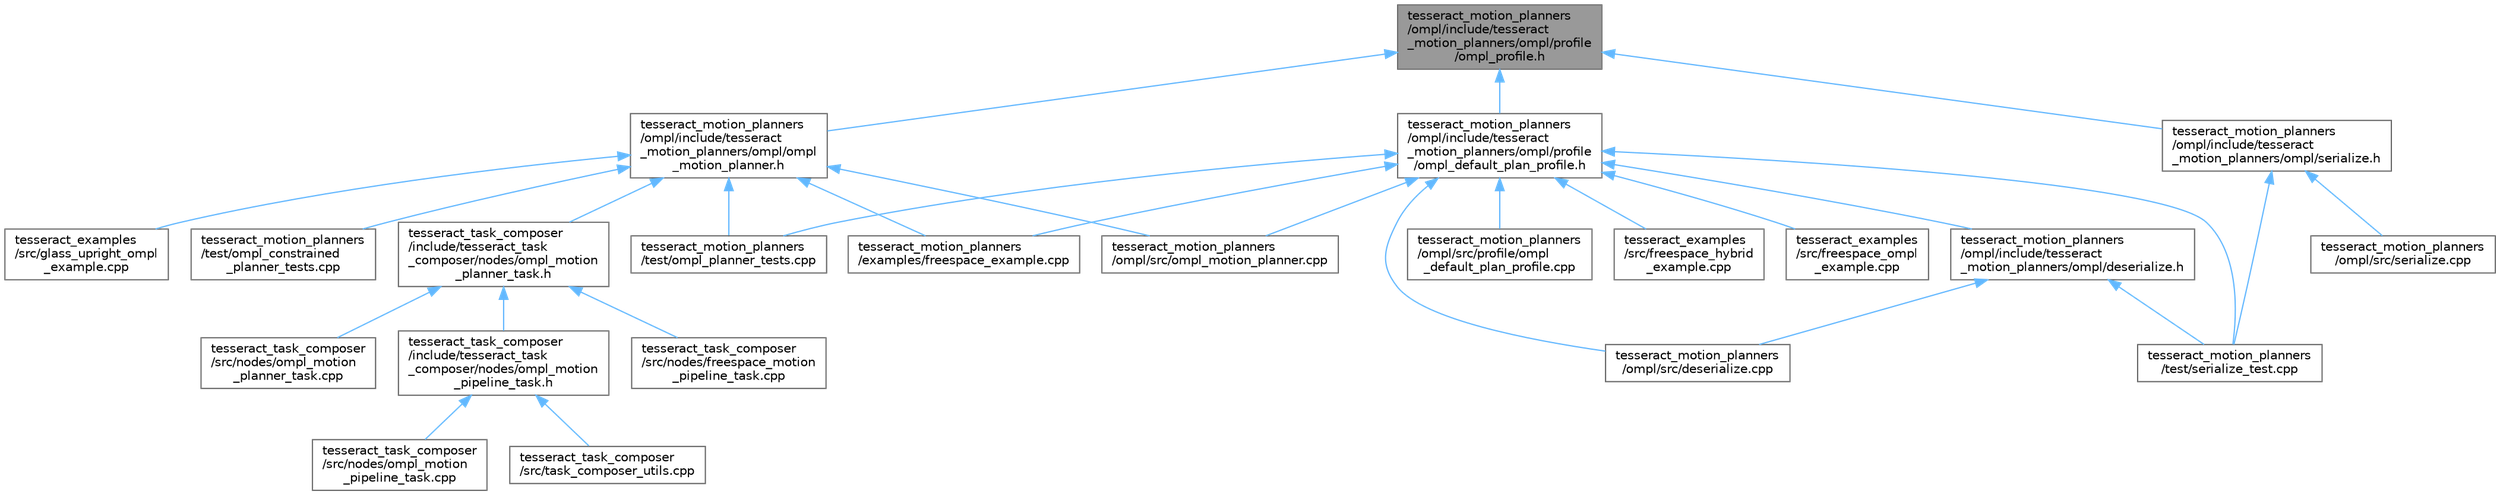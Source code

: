 digraph "tesseract_motion_planners/ompl/include/tesseract_motion_planners/ompl/profile/ompl_profile.h"
{
 // LATEX_PDF_SIZE
  bgcolor="transparent";
  edge [fontname=Helvetica,fontsize=10,labelfontname=Helvetica,labelfontsize=10];
  node [fontname=Helvetica,fontsize=10,shape=box,height=0.2,width=0.4];
  Node1 [label="tesseract_motion_planners\l/ompl/include/tesseract\l_motion_planners/ompl/profile\l/ompl_profile.h",height=0.2,width=0.4,color="gray40", fillcolor="grey60", style="filled", fontcolor="black",tooltip="Tesseract OMPL profile."];
  Node1 -> Node2 [dir="back",color="steelblue1",style="solid"];
  Node2 [label="tesseract_motion_planners\l/ompl/include/tesseract\l_motion_planners/ompl/ompl\l_motion_planner.h",height=0.2,width=0.4,color="grey40", fillcolor="white", style="filled",URL="$d2/dec/ompl__motion__planner_8h.html",tooltip="Tesseract OMPL motion planner."];
  Node2 -> Node3 [dir="back",color="steelblue1",style="solid"];
  Node3 [label="tesseract_examples\l/src/glass_upright_ompl\l_example.cpp",height=0.2,width=0.4,color="grey40", fillcolor="white", style="filled",URL="$d6/d0e/glass__upright__ompl__example_8cpp.html",tooltip="Glass upright OMPL example implementation."];
  Node2 -> Node4 [dir="back",color="steelblue1",style="solid"];
  Node4 [label="tesseract_motion_planners\l/examples/freespace_example.cpp",height=0.2,width=0.4,color="grey40", fillcolor="white", style="filled",URL="$d4/d82/freespace__example_8cpp.html",tooltip="Freespace motion planning example."];
  Node2 -> Node5 [dir="back",color="steelblue1",style="solid"];
  Node5 [label="tesseract_motion_planners\l/ompl/src/ompl_motion_planner.cpp",height=0.2,width=0.4,color="grey40", fillcolor="white", style="filled",URL="$d8/d63/ompl__motion__planner_8cpp.html",tooltip="Tesseract OMPL motion planner."];
  Node2 -> Node6 [dir="back",color="steelblue1",style="solid"];
  Node6 [label="tesseract_motion_planners\l/test/ompl_constrained\l_planner_tests.cpp",height=0.2,width=0.4,color="grey40", fillcolor="white", style="filled",URL="$d7/da8/ompl__constrained__planner__tests_8cpp.html",tooltip="This contains unit test ompl constrained planning."];
  Node2 -> Node7 [dir="back",color="steelblue1",style="solid"];
  Node7 [label="tesseract_motion_planners\l/test/ompl_planner_tests.cpp",height=0.2,width=0.4,color="grey40", fillcolor="white", style="filled",URL="$d9/d5d/ompl__planner__tests_8cpp.html",tooltip="This contains unit test for the tesseract descartes planner."];
  Node2 -> Node8 [dir="back",color="steelblue1",style="solid"];
  Node8 [label="tesseract_task_composer\l/include/tesseract_task\l_composer/nodes/ompl_motion\l_planner_task.h",height=0.2,width=0.4,color="grey40", fillcolor="white", style="filled",URL="$d6/d00/ompl__motion__planner__task_8h.html",tooltip="OMPL motion planning pipeline."];
  Node8 -> Node9 [dir="back",color="steelblue1",style="solid"];
  Node9 [label="tesseract_task_composer\l/include/tesseract_task\l_composer/nodes/ompl_motion\l_pipeline_task.h",height=0.2,width=0.4,color="grey40", fillcolor="white", style="filled",URL="$d0/de5/ompl__motion__pipeline__task_8h.html",tooltip=" "];
  Node9 -> Node10 [dir="back",color="steelblue1",style="solid"];
  Node10 [label="tesseract_task_composer\l/src/nodes/ompl_motion\l_pipeline_task.cpp",height=0.2,width=0.4,color="grey40", fillcolor="white", style="filled",URL="$d6/d5c/ompl__motion__pipeline__task_8cpp.html",tooltip=" "];
  Node9 -> Node11 [dir="back",color="steelblue1",style="solid"];
  Node11 [label="tesseract_task_composer\l/src/task_composer_utils.cpp",height=0.2,width=0.4,color="grey40", fillcolor="white", style="filled",URL="$d7/d3a/task__composer__utils_8cpp.html",tooltip="A task composer utils."];
  Node8 -> Node12 [dir="back",color="steelblue1",style="solid"];
  Node12 [label="tesseract_task_composer\l/src/nodes/freespace_motion\l_pipeline_task.cpp",height=0.2,width=0.4,color="grey40", fillcolor="white", style="filled",URL="$d9/d89/freespace__motion__pipeline__task_8cpp.html",tooltip=" "];
  Node8 -> Node13 [dir="back",color="steelblue1",style="solid"];
  Node13 [label="tesseract_task_composer\l/src/nodes/ompl_motion\l_planner_task.cpp",height=0.2,width=0.4,color="grey40", fillcolor="white", style="filled",URL="$d0/de2/ompl__motion__planner__task_8cpp.html",tooltip="OMPL motion planner task."];
  Node1 -> Node14 [dir="back",color="steelblue1",style="solid"];
  Node14 [label="tesseract_motion_planners\l/ompl/include/tesseract\l_motion_planners/ompl/profile\l/ompl_default_plan_profile.h",height=0.2,width=0.4,color="grey40", fillcolor="white", style="filled",URL="$d8/d16/ompl__default__plan__profile_8h.html",tooltip="Tesseract OMPL default plan profile."];
  Node14 -> Node15 [dir="back",color="steelblue1",style="solid"];
  Node15 [label="tesseract_examples\l/src/freespace_hybrid\l_example.cpp",height=0.2,width=0.4,color="grey40", fillcolor="white", style="filled",URL="$d1/dda/freespace__hybrid__example_8cpp.html",tooltip=" "];
  Node14 -> Node16 [dir="back",color="steelblue1",style="solid"];
  Node16 [label="tesseract_examples\l/src/freespace_ompl\l_example.cpp",height=0.2,width=0.4,color="grey40", fillcolor="white", style="filled",URL="$d1/d33/freespace__ompl__example_8cpp.html",tooltip="An example of a feespace motion planning with OMPL."];
  Node14 -> Node4 [dir="back",color="steelblue1",style="solid"];
  Node14 -> Node17 [dir="back",color="steelblue1",style="solid"];
  Node17 [label="tesseract_motion_planners\l/ompl/include/tesseract\l_motion_planners/ompl/deserialize.h",height=0.2,width=0.4,color="grey40", fillcolor="white", style="filled",URL="$d1/dd0/ompl_2include_2tesseract__motion__planners_2ompl_2deserialize_8h.html",tooltip="Provide methods for deserialize ompl plans to xml."];
  Node17 -> Node18 [dir="back",color="steelblue1",style="solid"];
  Node18 [label="tesseract_motion_planners\l/ompl/src/deserialize.cpp",height=0.2,width=0.4,color="grey40", fillcolor="white", style="filled",URL="$d6/dcf/ompl_2src_2deserialize_8cpp.html",tooltip="Provide methods for deserialize instructions to xml and deserialization."];
  Node17 -> Node19 [dir="back",color="steelblue1",style="solid"];
  Node19 [label="tesseract_motion_planners\l/test/serialize_test.cpp",height=0.2,width=0.4,color="grey40", fillcolor="white", style="filled",URL="$d3/d15/tesseract__motion__planners_2test_2serialize__test_8cpp.html",tooltip=" "];
  Node14 -> Node18 [dir="back",color="steelblue1",style="solid"];
  Node14 -> Node5 [dir="back",color="steelblue1",style="solid"];
  Node14 -> Node20 [dir="back",color="steelblue1",style="solid"];
  Node20 [label="tesseract_motion_planners\l/ompl/src/profile/ompl\l_default_plan_profile.cpp",height=0.2,width=0.4,color="grey40", fillcolor="white", style="filled",URL="$d6/dc0/ompl__default__plan__profile_8cpp.html",tooltip=" "];
  Node14 -> Node7 [dir="back",color="steelblue1",style="solid"];
  Node14 -> Node19 [dir="back",color="steelblue1",style="solid"];
  Node1 -> Node21 [dir="back",color="steelblue1",style="solid"];
  Node21 [label="tesseract_motion_planners\l/ompl/include/tesseract\l_motion_planners/ompl/serialize.h",height=0.2,width=0.4,color="grey40", fillcolor="white", style="filled",URL="$db/d43/ompl_2include_2tesseract__motion__planners_2ompl_2serialize_8h.html",tooltip="Provide methods for serializing ompl plans to xml."];
  Node21 -> Node22 [dir="back",color="steelblue1",style="solid"];
  Node22 [label="tesseract_motion_planners\l/ompl/src/serialize.cpp",height=0.2,width=0.4,color="grey40", fillcolor="white", style="filled",URL="$d6/de6/ompl_2src_2serialize_8cpp.html",tooltip=" "];
  Node21 -> Node19 [dir="back",color="steelblue1",style="solid"];
}
